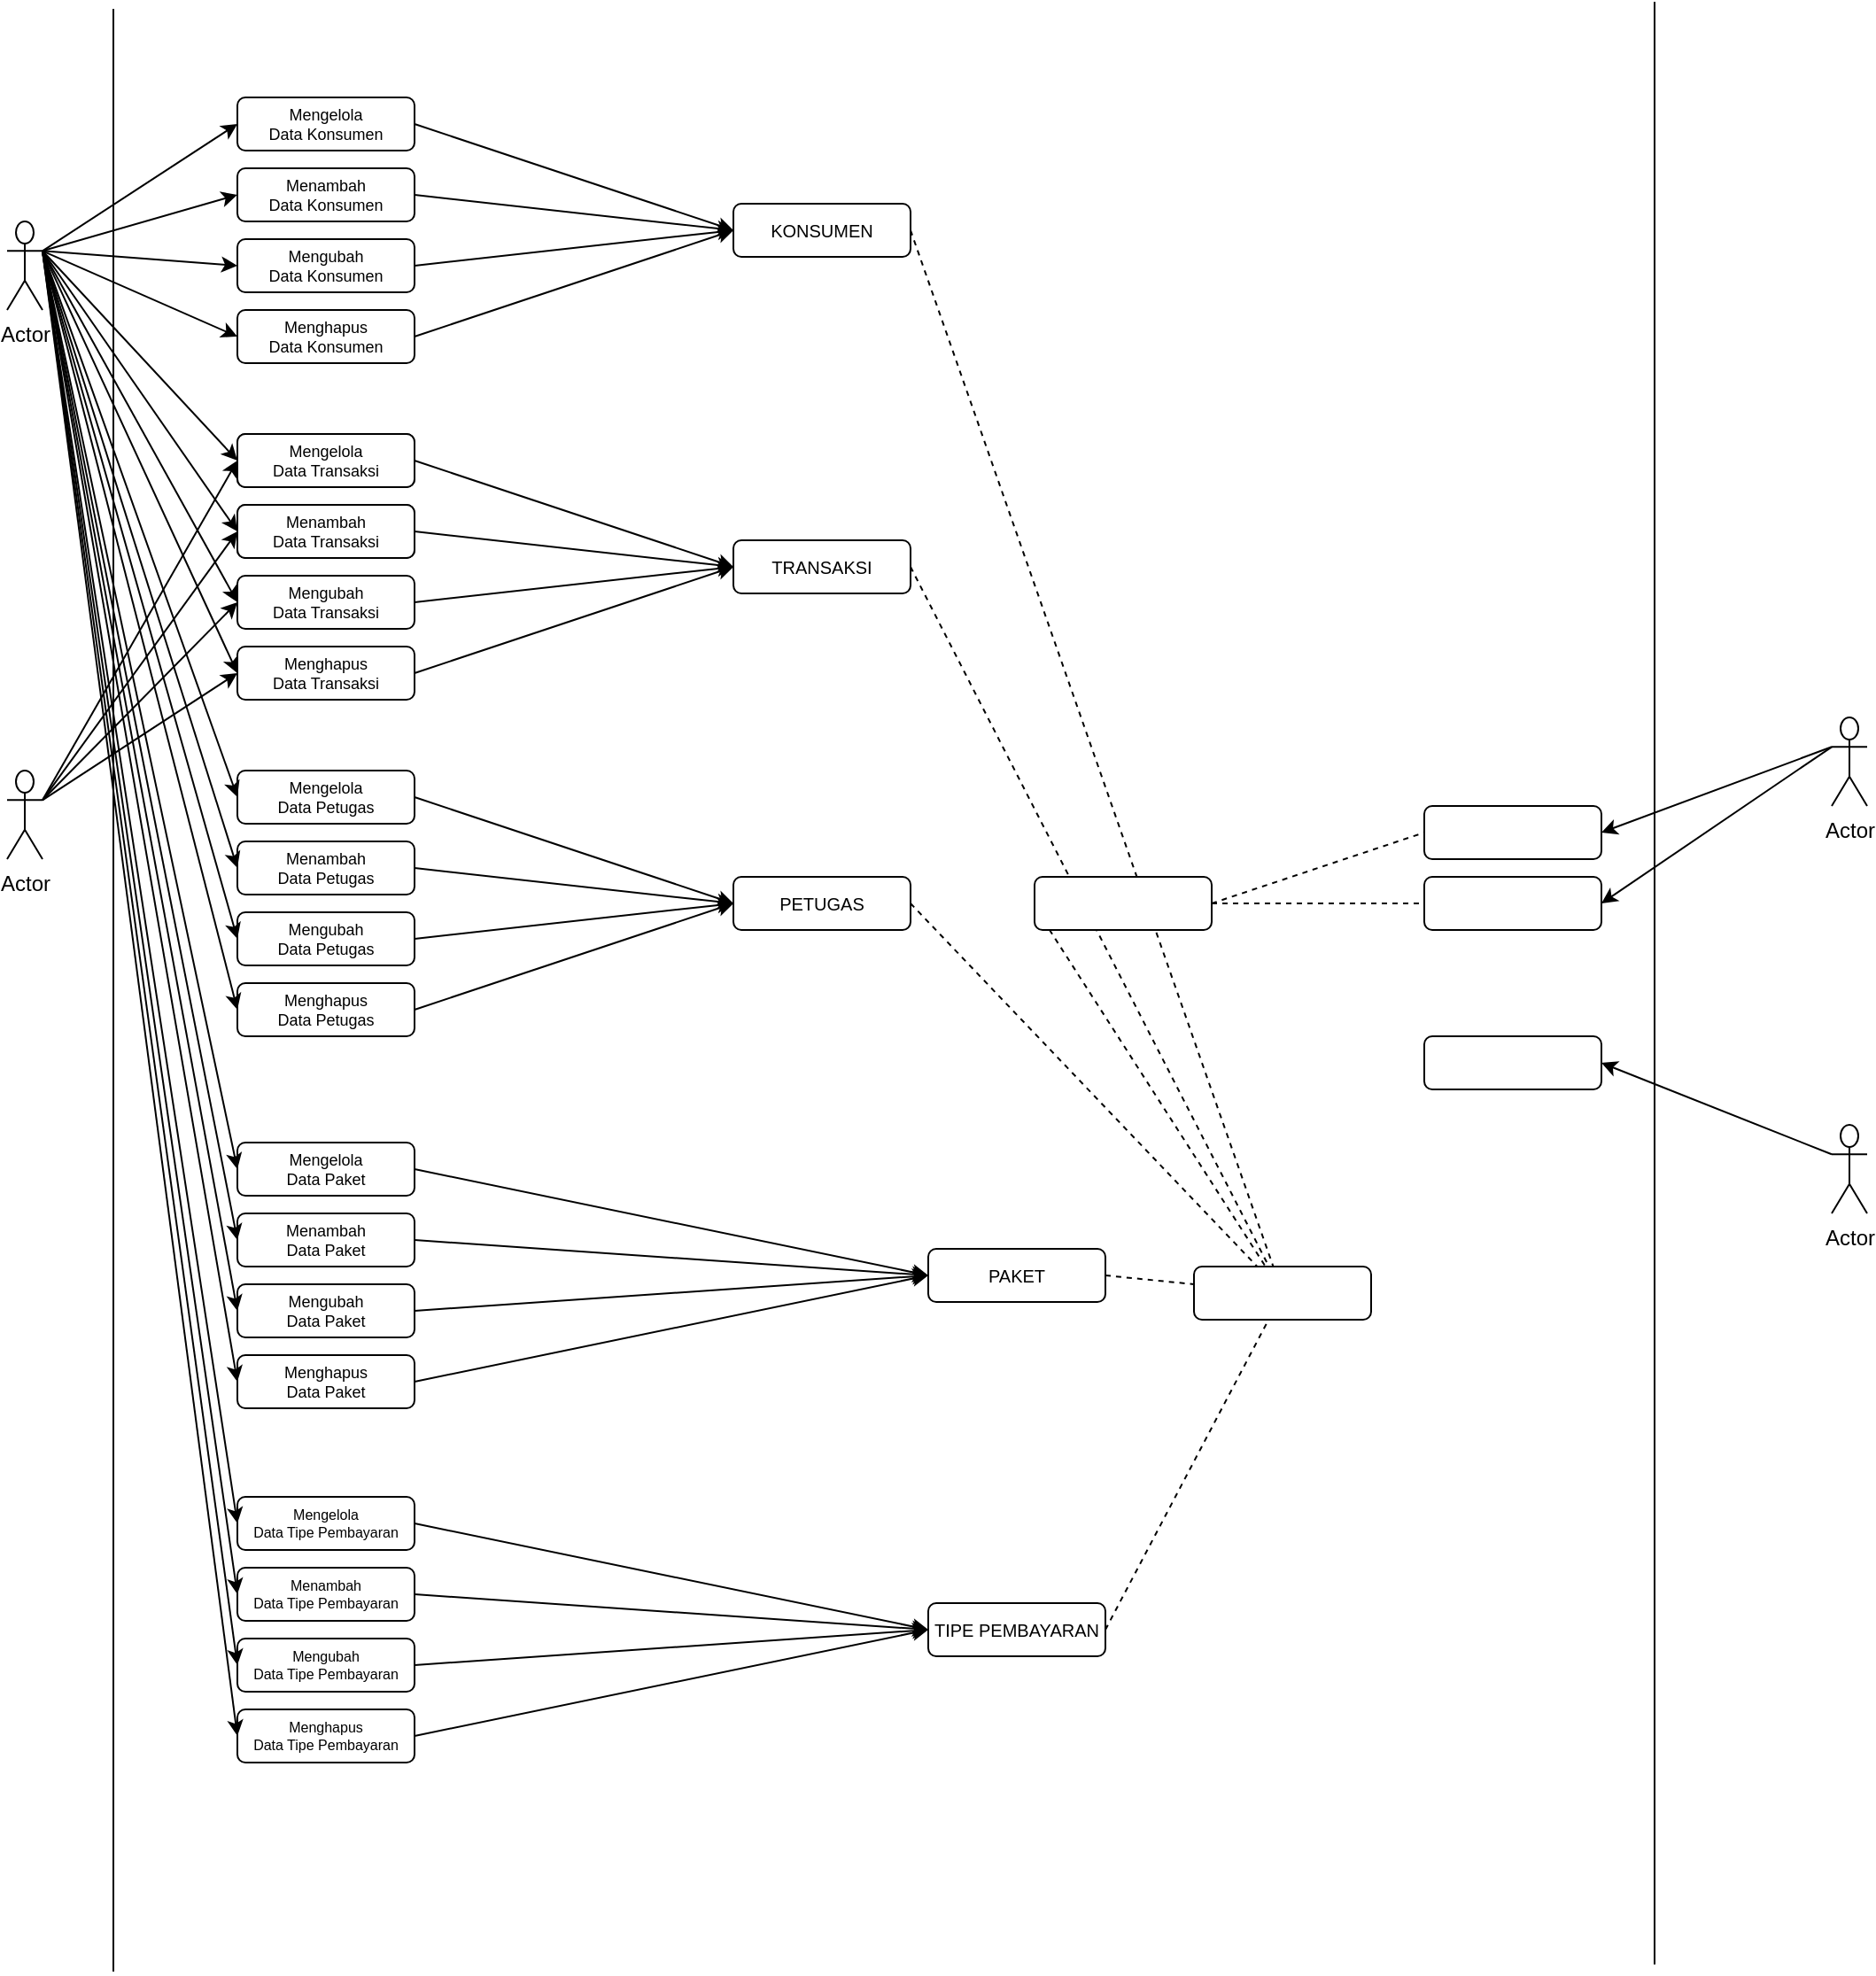 <mxfile version="21.0.4" type="github">
  <diagram name="Page-1" id="bHR2FnbiKH42XE7eoHGA">
    <mxGraphModel dx="692" dy="1674" grid="1" gridSize="10" guides="1" tooltips="1" connect="1" arrows="1" fold="1" page="1" pageScale="1" pageWidth="850" pageHeight="1100" math="0" shadow="0">
      <root>
        <mxCell id="0" />
        <mxCell id="1" parent="0" />
        <mxCell id="GZ-7p6NIEpDdpcSqMRWB-106" value="KONSUMEN" style="rounded=1;whiteSpace=wrap;html=1;fontSize=10;" vertex="1" parent="1">
          <mxGeometry x="470" y="110" width="100" height="30" as="geometry" />
        </mxCell>
        <mxCell id="GZ-7p6NIEpDdpcSqMRWB-2" value="Actor" style="shape=umlActor;verticalLabelPosition=bottom;verticalAlign=top;html=1;outlineConnect=0;" vertex="1" parent="1">
          <mxGeometry x="60" y="120" width="20" height="50" as="geometry" />
        </mxCell>
        <mxCell id="GZ-7p6NIEpDdpcSqMRWB-6" value="Actor" style="shape=umlActor;verticalLabelPosition=bottom;verticalAlign=top;html=1;outlineConnect=0;" vertex="1" parent="1">
          <mxGeometry x="60" y="430" width="20" height="50" as="geometry" />
        </mxCell>
        <mxCell id="GZ-7p6NIEpDdpcSqMRWB-12" value="" style="endArrow=none;html=1;rounded=0;" edge="1" parent="1">
          <mxGeometry width="50" height="50" relative="1" as="geometry">
            <mxPoint x="120" y="1108" as="sourcePoint" />
            <mxPoint x="120" as="targetPoint" />
          </mxGeometry>
        </mxCell>
        <mxCell id="GZ-7p6NIEpDdpcSqMRWB-14" value="&lt;div&gt;Mengelola &lt;br&gt;&lt;/div&gt;&lt;div&gt;Data Konsumen&lt;/div&gt;" style="rounded=1;whiteSpace=wrap;html=1;fontSize=9;" vertex="1" parent="1">
          <mxGeometry x="190" y="50" width="100" height="30" as="geometry" />
        </mxCell>
        <mxCell id="GZ-7p6NIEpDdpcSqMRWB-15" value="&lt;div style=&quot;font-size: 9px;&quot;&gt;Menambah&lt;/div&gt;&lt;div style=&quot;font-size: 9px;&quot;&gt;Data Konsumen&lt;br style=&quot;font-size: 9px;&quot;&gt;&lt;/div&gt;" style="rounded=1;whiteSpace=wrap;html=1;fontSize=9;" vertex="1" parent="1">
          <mxGeometry x="190" y="90" width="100" height="30" as="geometry" />
        </mxCell>
        <mxCell id="GZ-7p6NIEpDdpcSqMRWB-16" value="&lt;div&gt;Mengubah &lt;br&gt;&lt;/div&gt;&lt;div&gt;Data Konsumen&lt;/div&gt;" style="rounded=1;whiteSpace=wrap;html=1;fontSize=9;" vertex="1" parent="1">
          <mxGeometry x="190" y="130" width="100" height="30" as="geometry" />
        </mxCell>
        <mxCell id="GZ-7p6NIEpDdpcSqMRWB-17" value="&lt;div style=&quot;font-size: 9px;&quot;&gt;Menghapus&lt;/div&gt;&lt;div style=&quot;font-size: 9px;&quot;&gt;Data Konsumen&lt;br style=&quot;font-size: 9px;&quot;&gt;&lt;/div&gt;" style="rounded=1;whiteSpace=wrap;html=1;fontSize=9;" vertex="1" parent="1">
          <mxGeometry x="190" y="170" width="100" height="30" as="geometry" />
        </mxCell>
        <mxCell id="GZ-7p6NIEpDdpcSqMRWB-19" value="&lt;div style=&quot;font-size: 9px;&quot;&gt;Menghapus&lt;/div&gt;&lt;div style=&quot;font-size: 9px;&quot;&gt;Data Transaksi&lt;/div&gt;" style="rounded=1;whiteSpace=wrap;html=1;fontSize=9;" vertex="1" parent="1">
          <mxGeometry x="190" y="360" width="100" height="30" as="geometry" />
        </mxCell>
        <mxCell id="GZ-7p6NIEpDdpcSqMRWB-20" value="&lt;div style=&quot;font-size: 9px;&quot;&gt;Mengubah&lt;/div&gt;&lt;div style=&quot;font-size: 9px;&quot;&gt;Data Transaksi &lt;br&gt;&lt;/div&gt;" style="rounded=1;whiteSpace=wrap;html=1;fontSize=9;" vertex="1" parent="1">
          <mxGeometry x="190" y="320" width="100" height="30" as="geometry" />
        </mxCell>
        <mxCell id="GZ-7p6NIEpDdpcSqMRWB-21" value="&lt;div&gt;menambah&lt;/div&gt;&lt;div&gt;data transaksi&lt;/div&gt;" style="rounded=1;whiteSpace=wrap;html=1;" vertex="1" parent="1">
          <mxGeometry x="190" y="280" width="100" height="30" as="geometry" />
        </mxCell>
        <mxCell id="GZ-7p6NIEpDdpcSqMRWB-22" value="&lt;div&gt;Mengelola&lt;/div&gt;&lt;div&gt;data transaksi&lt;br&gt;&lt;/div&gt;" style="rounded=1;whiteSpace=wrap;html=1;" vertex="1" parent="1">
          <mxGeometry x="190" y="240" width="100" height="30" as="geometry" />
        </mxCell>
        <mxCell id="GZ-7p6NIEpDdpcSqMRWB-24" value="&lt;div style=&quot;font-size: 9px;&quot;&gt;Menambah&lt;/div&gt;&lt;div style=&quot;font-size: 9px;&quot;&gt;Data Petugas&lt;/div&gt;" style="rounded=1;whiteSpace=wrap;html=1;fontSize=9;" vertex="1" parent="1">
          <mxGeometry x="190" y="470" width="100" height="30" as="geometry" />
        </mxCell>
        <mxCell id="GZ-7p6NIEpDdpcSqMRWB-25" value="&lt;div style=&quot;font-size: 9px;&quot;&gt;Menghapus&lt;/div&gt;&lt;div style=&quot;font-size: 9px;&quot;&gt;Data Petugas&lt;/div&gt;" style="rounded=1;whiteSpace=wrap;html=1;fontSize=9;" vertex="1" parent="1">
          <mxGeometry x="190" y="550" width="100" height="30" as="geometry" />
        </mxCell>
        <mxCell id="GZ-7p6NIEpDdpcSqMRWB-26" value="&lt;div style=&quot;font-size: 9px;&quot;&gt;Mengubah&lt;/div&gt;&lt;div style=&quot;font-size: 9px;&quot;&gt;Data Petugas&lt;/div&gt;" style="rounded=1;whiteSpace=wrap;html=1;fontSize=9;" vertex="1" parent="1">
          <mxGeometry x="190" y="510" width="100" height="30" as="geometry" />
        </mxCell>
        <mxCell id="GZ-7p6NIEpDdpcSqMRWB-27" value="&lt;div style=&quot;font-size: 9px;&quot;&gt;Mengelola&lt;/div&gt;&lt;div style=&quot;font-size: 9px;&quot;&gt;Data Petugas&lt;br style=&quot;font-size: 9px;&quot;&gt;&lt;/div&gt;" style="rounded=1;whiteSpace=wrap;html=1;fontSize=9;" vertex="1" parent="1">
          <mxGeometry x="190" y="430" width="100" height="30" as="geometry" />
        </mxCell>
        <mxCell id="GZ-7p6NIEpDdpcSqMRWB-44" value="&lt;div style=&quot;font-size: 9px;&quot;&gt;Menghapus&lt;/div&gt;&lt;div style=&quot;font-size: 9px;&quot;&gt;Data Paket&lt;/div&gt;" style="rounded=1;whiteSpace=wrap;html=1;fontSize=9;" vertex="1" parent="1">
          <mxGeometry x="190" y="760" width="100" height="30" as="geometry" />
        </mxCell>
        <mxCell id="GZ-7p6NIEpDdpcSqMRWB-45" value="&lt;div style=&quot;font-size: 8px;&quot;&gt;Mengubah&lt;/div&gt;&lt;div style=&quot;font-size: 8px;&quot;&gt;Data Tipe Pembayaran&lt;/div&gt;" style="rounded=1;whiteSpace=wrap;html=1;fontSize=8;" vertex="1" parent="1">
          <mxGeometry x="190" y="920" width="100" height="30" as="geometry" />
        </mxCell>
        <mxCell id="GZ-7p6NIEpDdpcSqMRWB-46" value="&lt;div style=&quot;font-size: 9px;&quot;&gt;Menambah&lt;/div&gt;&lt;div style=&quot;font-size: 9px;&quot;&gt;Data Paket&lt;/div&gt;" style="rounded=1;whiteSpace=wrap;html=1;fontSize=9;" vertex="1" parent="1">
          <mxGeometry x="190" y="680" width="100" height="30" as="geometry" />
        </mxCell>
        <mxCell id="GZ-7p6NIEpDdpcSqMRWB-47" value="&lt;div style=&quot;font-size: 9px;&quot;&gt;Mengelola&lt;/div&gt;&lt;div style=&quot;font-size: 9px;&quot;&gt;Data Paket&lt;br style=&quot;font-size: 9px;&quot;&gt;&lt;/div&gt;" style="rounded=1;whiteSpace=wrap;html=1;fontSize=9;" vertex="1" parent="1">
          <mxGeometry x="190" y="640" width="100" height="30" as="geometry" />
        </mxCell>
        <mxCell id="GZ-7p6NIEpDdpcSqMRWB-48" value="&lt;div style=&quot;font-size: 8px;&quot;&gt;Menghapus&lt;/div&gt;&lt;div style=&quot;font-size: 8px;&quot;&gt;Data Tipe Pembayaran&lt;/div&gt;" style="rounded=1;whiteSpace=wrap;html=1;fontSize=8;" vertex="1" parent="1">
          <mxGeometry x="190" y="960" width="100" height="30" as="geometry" />
        </mxCell>
        <mxCell id="GZ-7p6NIEpDdpcSqMRWB-49" value="&lt;div style=&quot;font-size: 9px;&quot;&gt;Mengubah&lt;/div&gt;&lt;div style=&quot;font-size: 9px;&quot;&gt;Data Paket&lt;/div&gt;" style="rounded=1;whiteSpace=wrap;html=1;fontSize=9;" vertex="1" parent="1">
          <mxGeometry x="190" y="720" width="100" height="30" as="geometry" />
        </mxCell>
        <mxCell id="GZ-7p6NIEpDdpcSqMRWB-50" value="&lt;div style=&quot;font-size: 8px;&quot;&gt;Menambah&lt;/div&gt;&lt;div style=&quot;font-size: 8px;&quot;&gt;Data Tipe Pembayaran&lt;/div&gt;" style="rounded=1;whiteSpace=wrap;html=1;fontSize=8;" vertex="1" parent="1">
          <mxGeometry x="190" y="880" width="100" height="30" as="geometry" />
        </mxCell>
        <mxCell id="GZ-7p6NIEpDdpcSqMRWB-51" value="&lt;div style=&quot;font-size: 8px;&quot;&gt;Mengelola&lt;/div&gt;&lt;div style=&quot;font-size: 8px;&quot;&gt;Data Tipe Pembayaran&lt;br style=&quot;font-size: 8px;&quot;&gt;&lt;/div&gt;" style="rounded=1;whiteSpace=wrap;html=1;fontSize=8;" vertex="1" parent="1">
          <mxGeometry x="190" y="840" width="100" height="30" as="geometry" />
        </mxCell>
        <mxCell id="GZ-7p6NIEpDdpcSqMRWB-57" value="" style="endArrow=classic;html=1;rounded=0;exitX=1;exitY=0.333;exitDx=0;exitDy=0;exitPerimeter=0;entryX=0;entryY=0.5;entryDx=0;entryDy=0;" edge="1" parent="1" source="GZ-7p6NIEpDdpcSqMRWB-2" target="GZ-7p6NIEpDdpcSqMRWB-14">
          <mxGeometry width="50" height="50" relative="1" as="geometry">
            <mxPoint x="250" y="700" as="sourcePoint" />
            <mxPoint x="300" y="650" as="targetPoint" />
          </mxGeometry>
        </mxCell>
        <mxCell id="GZ-7p6NIEpDdpcSqMRWB-60" value="" style="endArrow=classic;html=1;rounded=0;exitX=1;exitY=0.333;exitDx=0;exitDy=0;exitPerimeter=0;entryX=0;entryY=0.5;entryDx=0;entryDy=0;" edge="1" parent="1" source="GZ-7p6NIEpDdpcSqMRWB-2" target="GZ-7p6NIEpDdpcSqMRWB-15">
          <mxGeometry width="50" height="50" relative="1" as="geometry">
            <mxPoint x="90" y="147" as="sourcePoint" />
            <mxPoint x="200" y="75" as="targetPoint" />
          </mxGeometry>
        </mxCell>
        <mxCell id="GZ-7p6NIEpDdpcSqMRWB-61" value="" style="endArrow=classic;html=1;rounded=0;exitX=1;exitY=0.333;exitDx=0;exitDy=0;exitPerimeter=0;entryX=0;entryY=0.5;entryDx=0;entryDy=0;" edge="1" parent="1" source="GZ-7p6NIEpDdpcSqMRWB-2" target="GZ-7p6NIEpDdpcSqMRWB-16">
          <mxGeometry width="50" height="50" relative="1" as="geometry">
            <mxPoint x="100" y="157" as="sourcePoint" />
            <mxPoint x="210" y="85" as="targetPoint" />
          </mxGeometry>
        </mxCell>
        <mxCell id="GZ-7p6NIEpDdpcSqMRWB-62" value="" style="endArrow=classic;html=1;rounded=0;exitX=1;exitY=0.333;exitDx=0;exitDy=0;exitPerimeter=0;entryX=0;entryY=0.5;entryDx=0;entryDy=0;" edge="1" parent="1" source="GZ-7p6NIEpDdpcSqMRWB-2" target="GZ-7p6NIEpDdpcSqMRWB-17">
          <mxGeometry width="50" height="50" relative="1" as="geometry">
            <mxPoint x="110" y="167" as="sourcePoint" />
            <mxPoint x="220" y="95" as="targetPoint" />
          </mxGeometry>
        </mxCell>
        <mxCell id="GZ-7p6NIEpDdpcSqMRWB-63" value="" style="endArrow=classic;html=1;rounded=0;exitX=1;exitY=0.333;exitDx=0;exitDy=0;exitPerimeter=0;entryX=0;entryY=0.5;entryDx=0;entryDy=0;" edge="1" parent="1" source="GZ-7p6NIEpDdpcSqMRWB-2" target="GZ-7p6NIEpDdpcSqMRWB-45">
          <mxGeometry width="50" height="50" relative="1" as="geometry">
            <mxPoint x="340" y="242" as="sourcePoint" />
            <mxPoint x="330" y="600" as="targetPoint" />
          </mxGeometry>
        </mxCell>
        <mxCell id="GZ-7p6NIEpDdpcSqMRWB-67" value="" style="endArrow=classic;html=1;rounded=0;exitX=1;exitY=0.333;exitDx=0;exitDy=0;exitPerimeter=0;entryX=0;entryY=0.5;entryDx=0;entryDy=0;" edge="1" parent="1" source="GZ-7p6NIEpDdpcSqMRWB-2" target="GZ-7p6NIEpDdpcSqMRWB-47">
          <mxGeometry width="50" height="50" relative="1" as="geometry">
            <mxPoint x="350" y="122" as="sourcePoint" />
            <mxPoint x="460" y="50" as="targetPoint" />
          </mxGeometry>
        </mxCell>
        <mxCell id="GZ-7p6NIEpDdpcSqMRWB-71" value="" style="endArrow=classic;html=1;rounded=0;exitX=1;exitY=0.333;exitDx=0;exitDy=0;exitPerimeter=0;entryX=0;entryY=0.5;entryDx=0;entryDy=0;" edge="1" parent="1" source="GZ-7p6NIEpDdpcSqMRWB-2" target="GZ-7p6NIEpDdpcSqMRWB-22">
          <mxGeometry width="50" height="50" relative="1" as="geometry">
            <mxPoint x="200" y="257" as="sourcePoint" />
            <mxPoint x="310" y="185" as="targetPoint" />
          </mxGeometry>
        </mxCell>
        <mxCell id="GZ-7p6NIEpDdpcSqMRWB-72" value="" style="endArrow=classic;html=1;rounded=0;exitX=1;exitY=0.333;exitDx=0;exitDy=0;exitPerimeter=0;entryX=0;entryY=0.5;entryDx=0;entryDy=0;" edge="1" parent="1" source="GZ-7p6NIEpDdpcSqMRWB-2" target="GZ-7p6NIEpDdpcSqMRWB-21">
          <mxGeometry width="50" height="50" relative="1" as="geometry">
            <mxPoint x="210" y="267" as="sourcePoint" />
            <mxPoint x="320" y="195" as="targetPoint" />
          </mxGeometry>
        </mxCell>
        <mxCell id="GZ-7p6NIEpDdpcSqMRWB-73" value="" style="endArrow=classic;html=1;rounded=0;exitX=1;exitY=0.333;exitDx=0;exitDy=0;exitPerimeter=0;entryX=0;entryY=0.5;entryDx=0;entryDy=0;" edge="1" parent="1" source="GZ-7p6NIEpDdpcSqMRWB-2" target="GZ-7p6NIEpDdpcSqMRWB-20">
          <mxGeometry width="50" height="50" relative="1" as="geometry">
            <mxPoint x="220" y="277" as="sourcePoint" />
            <mxPoint x="330" y="205" as="targetPoint" />
          </mxGeometry>
        </mxCell>
        <mxCell id="GZ-7p6NIEpDdpcSqMRWB-74" value="" style="endArrow=classic;html=1;rounded=0;exitX=1;exitY=0.333;exitDx=0;exitDy=0;exitPerimeter=0;entryX=0;entryY=0.5;entryDx=0;entryDy=0;" edge="1" parent="1" source="GZ-7p6NIEpDdpcSqMRWB-2" target="GZ-7p6NIEpDdpcSqMRWB-19">
          <mxGeometry width="50" height="50" relative="1" as="geometry">
            <mxPoint x="230" y="287" as="sourcePoint" />
            <mxPoint x="340" y="215" as="targetPoint" />
          </mxGeometry>
        </mxCell>
        <mxCell id="GZ-7p6NIEpDdpcSqMRWB-75" value="" style="endArrow=classic;html=1;rounded=0;exitX=1;exitY=0.333;exitDx=0;exitDy=0;exitPerimeter=0;entryX=0;entryY=0.5;entryDx=0;entryDy=0;" edge="1" parent="1" source="GZ-7p6NIEpDdpcSqMRWB-2" target="GZ-7p6NIEpDdpcSqMRWB-27">
          <mxGeometry width="50" height="50" relative="1" as="geometry">
            <mxPoint x="240" y="297" as="sourcePoint" />
            <mxPoint x="350" y="225" as="targetPoint" />
          </mxGeometry>
        </mxCell>
        <mxCell id="GZ-7p6NIEpDdpcSqMRWB-76" value="" style="endArrow=classic;html=1;rounded=0;exitX=1;exitY=0.333;exitDx=0;exitDy=0;exitPerimeter=0;entryX=0;entryY=0.5;entryDx=0;entryDy=0;" edge="1" parent="1" source="GZ-7p6NIEpDdpcSqMRWB-2" target="GZ-7p6NIEpDdpcSqMRWB-24">
          <mxGeometry width="50" height="50" relative="1" as="geometry">
            <mxPoint x="250" y="307" as="sourcePoint" />
            <mxPoint x="360" y="235" as="targetPoint" />
          </mxGeometry>
        </mxCell>
        <mxCell id="GZ-7p6NIEpDdpcSqMRWB-77" value="" style="endArrow=classic;html=1;rounded=0;exitX=1;exitY=0.333;exitDx=0;exitDy=0;exitPerimeter=0;entryX=0;entryY=0.5;entryDx=0;entryDy=0;" edge="1" parent="1" source="GZ-7p6NIEpDdpcSqMRWB-2" target="GZ-7p6NIEpDdpcSqMRWB-26">
          <mxGeometry width="50" height="50" relative="1" as="geometry">
            <mxPoint x="260" y="317" as="sourcePoint" />
            <mxPoint x="370" y="245" as="targetPoint" />
          </mxGeometry>
        </mxCell>
        <mxCell id="GZ-7p6NIEpDdpcSqMRWB-78" value="" style="endArrow=classic;html=1;rounded=0;entryX=0;entryY=0.5;entryDx=0;entryDy=0;exitX=1;exitY=0.333;exitDx=0;exitDy=0;exitPerimeter=0;" edge="1" parent="1" source="GZ-7p6NIEpDdpcSqMRWB-2" target="GZ-7p6NIEpDdpcSqMRWB-25">
          <mxGeometry width="50" height="50" relative="1" as="geometry">
            <mxPoint x="370" y="400" as="sourcePoint" />
            <mxPoint x="380" y="255" as="targetPoint" />
          </mxGeometry>
        </mxCell>
        <mxCell id="GZ-7p6NIEpDdpcSqMRWB-87" value="" style="endArrow=classic;html=1;rounded=0;exitX=1;exitY=0.333;exitDx=0;exitDy=0;exitPerimeter=0;entryX=0;entryY=0.5;entryDx=0;entryDy=0;" edge="1" parent="1" source="GZ-7p6NIEpDdpcSqMRWB-2" target="GZ-7p6NIEpDdpcSqMRWB-46">
          <mxGeometry width="50" height="50" relative="1" as="geometry">
            <mxPoint x="490" y="391" as="sourcePoint" />
            <mxPoint x="600" y="319" as="targetPoint" />
          </mxGeometry>
        </mxCell>
        <mxCell id="GZ-7p6NIEpDdpcSqMRWB-88" value="" style="endArrow=classic;html=1;rounded=0;exitX=1;exitY=0.333;exitDx=0;exitDy=0;exitPerimeter=0;entryX=0;entryY=0.5;entryDx=0;entryDy=0;" edge="1" parent="1" source="GZ-7p6NIEpDdpcSqMRWB-2" target="GZ-7p6NIEpDdpcSqMRWB-49">
          <mxGeometry width="50" height="50" relative="1" as="geometry">
            <mxPoint x="480" y="381" as="sourcePoint" />
            <mxPoint x="590" y="309" as="targetPoint" />
          </mxGeometry>
        </mxCell>
        <mxCell id="GZ-7p6NIEpDdpcSqMRWB-89" value="" style="endArrow=classic;html=1;rounded=0;exitX=1;exitY=0.333;exitDx=0;exitDy=0;exitPerimeter=0;entryX=0;entryY=0.5;entryDx=0;entryDy=0;" edge="1" parent="1" source="GZ-7p6NIEpDdpcSqMRWB-2" target="GZ-7p6NIEpDdpcSqMRWB-44">
          <mxGeometry width="50" height="50" relative="1" as="geometry">
            <mxPoint x="470" y="371" as="sourcePoint" />
            <mxPoint x="580" y="299" as="targetPoint" />
          </mxGeometry>
        </mxCell>
        <mxCell id="GZ-7p6NIEpDdpcSqMRWB-90" value="" style="endArrow=classic;html=1;rounded=0;exitX=1;exitY=0.333;exitDx=0;exitDy=0;exitPerimeter=0;entryX=0;entryY=0.5;entryDx=0;entryDy=0;" edge="1" parent="1" source="GZ-7p6NIEpDdpcSqMRWB-2" target="GZ-7p6NIEpDdpcSqMRWB-51">
          <mxGeometry width="50" height="50" relative="1" as="geometry">
            <mxPoint x="460" y="361" as="sourcePoint" />
            <mxPoint x="570" y="289" as="targetPoint" />
          </mxGeometry>
        </mxCell>
        <mxCell id="GZ-7p6NIEpDdpcSqMRWB-91" value="" style="endArrow=classic;html=1;rounded=0;exitX=1;exitY=0.333;exitDx=0;exitDy=0;exitPerimeter=0;entryX=0;entryY=0.5;entryDx=0;entryDy=0;" edge="1" parent="1" source="GZ-7p6NIEpDdpcSqMRWB-2" target="GZ-7p6NIEpDdpcSqMRWB-50">
          <mxGeometry width="50" height="50" relative="1" as="geometry">
            <mxPoint x="450" y="351" as="sourcePoint" />
            <mxPoint x="560" y="279" as="targetPoint" />
          </mxGeometry>
        </mxCell>
        <mxCell id="GZ-7p6NIEpDdpcSqMRWB-92" value="" style="endArrow=classic;html=1;rounded=0;exitX=1;exitY=0.333;exitDx=0;exitDy=0;exitPerimeter=0;entryX=0;entryY=0.5;entryDx=0;entryDy=0;" edge="1" parent="1" source="GZ-7p6NIEpDdpcSqMRWB-2" target="GZ-7p6NIEpDdpcSqMRWB-48">
          <mxGeometry width="50" height="50" relative="1" as="geometry">
            <mxPoint x="440" y="341" as="sourcePoint" />
            <mxPoint x="490" y="600" as="targetPoint" />
          </mxGeometry>
        </mxCell>
        <mxCell id="GZ-7p6NIEpDdpcSqMRWB-101" value="" style="endArrow=classic;html=1;rounded=0;exitX=1;exitY=0.333;exitDx=0;exitDy=0;exitPerimeter=0;entryX=0;entryY=0.5;entryDx=0;entryDy=0;" edge="1" parent="1" source="GZ-7p6NIEpDdpcSqMRWB-6" target="GZ-7p6NIEpDdpcSqMRWB-22">
          <mxGeometry width="50" height="50" relative="1" as="geometry">
            <mxPoint x="420" y="321" as="sourcePoint" />
            <mxPoint x="530" y="249" as="targetPoint" />
          </mxGeometry>
        </mxCell>
        <mxCell id="GZ-7p6NIEpDdpcSqMRWB-102" value="" style="endArrow=classic;html=1;rounded=0;exitX=1;exitY=0.333;exitDx=0;exitDy=0;exitPerimeter=0;entryX=0;entryY=0.5;entryDx=0;entryDy=0;" edge="1" parent="1" source="GZ-7p6NIEpDdpcSqMRWB-6" target="GZ-7p6NIEpDdpcSqMRWB-21">
          <mxGeometry width="50" height="50" relative="1" as="geometry">
            <mxPoint x="430" y="331" as="sourcePoint" />
            <mxPoint x="540" y="259" as="targetPoint" />
          </mxGeometry>
        </mxCell>
        <mxCell id="GZ-7p6NIEpDdpcSqMRWB-103" value="" style="endArrow=classic;html=1;rounded=0;exitX=1;exitY=0.333;exitDx=0;exitDy=0;exitPerimeter=0;entryX=0;entryY=0.5;entryDx=0;entryDy=0;" edge="1" parent="1" source="GZ-7p6NIEpDdpcSqMRWB-6" target="GZ-7p6NIEpDdpcSqMRWB-20">
          <mxGeometry width="50" height="50" relative="1" as="geometry">
            <mxPoint x="440" y="341" as="sourcePoint" />
            <mxPoint x="550" y="269" as="targetPoint" />
          </mxGeometry>
        </mxCell>
        <mxCell id="GZ-7p6NIEpDdpcSqMRWB-104" value="" style="endArrow=classic;html=1;rounded=0;exitX=1;exitY=0.333;exitDx=0;exitDy=0;exitPerimeter=0;entryX=0;entryY=0.5;entryDx=0;entryDy=0;" edge="1" parent="1" source="GZ-7p6NIEpDdpcSqMRWB-6" target="GZ-7p6NIEpDdpcSqMRWB-19">
          <mxGeometry width="50" height="50" relative="1" as="geometry">
            <mxPoint x="450" y="351" as="sourcePoint" />
            <mxPoint x="560" y="279" as="targetPoint" />
          </mxGeometry>
        </mxCell>
        <mxCell id="GZ-7p6NIEpDdpcSqMRWB-107" value="PETUGAS" style="rounded=1;whiteSpace=wrap;html=1;fontSize=10;" vertex="1" parent="1">
          <mxGeometry x="470" y="490" width="100" height="30" as="geometry" />
        </mxCell>
        <mxCell id="GZ-7p6NIEpDdpcSqMRWB-108" value="TRANSAKSI" style="rounded=1;whiteSpace=wrap;html=1;fontSize=10;" vertex="1" parent="1">
          <mxGeometry x="470" y="300" width="100" height="30" as="geometry" />
        </mxCell>
        <mxCell id="GZ-7p6NIEpDdpcSqMRWB-109" value="PAKET" style="rounded=1;whiteSpace=wrap;html=1;fontSize=10;" vertex="1" parent="1">
          <mxGeometry x="580" y="700" width="100" height="30" as="geometry" />
        </mxCell>
        <mxCell id="GZ-7p6NIEpDdpcSqMRWB-110" value="TIPE PEMBAYARAN" style="rounded=1;whiteSpace=wrap;html=1;fontSize=10;" vertex="1" parent="1">
          <mxGeometry x="580" y="900" width="100" height="30" as="geometry" />
        </mxCell>
        <mxCell id="GZ-7p6NIEpDdpcSqMRWB-112" value="" style="rounded=1;whiteSpace=wrap;html=1;" vertex="1" parent="1">
          <mxGeometry x="730" y="710" width="100" height="30" as="geometry" />
        </mxCell>
        <mxCell id="GZ-7p6NIEpDdpcSqMRWB-113" value="" style="rounded=1;whiteSpace=wrap;html=1;" vertex="1" parent="1">
          <mxGeometry x="860" y="450" width="100" height="30" as="geometry" />
        </mxCell>
        <mxCell id="GZ-7p6NIEpDdpcSqMRWB-114" value="" style="rounded=1;whiteSpace=wrap;html=1;" vertex="1" parent="1">
          <mxGeometry x="860" y="490" width="100" height="30" as="geometry" />
        </mxCell>
        <mxCell id="GZ-7p6NIEpDdpcSqMRWB-115" value="" style="rounded=1;whiteSpace=wrap;html=1;" vertex="1" parent="1">
          <mxGeometry x="860" y="580" width="100" height="30" as="geometry" />
        </mxCell>
        <mxCell id="GZ-7p6NIEpDdpcSqMRWB-116" value="" style="endArrow=none;html=1;rounded=0;" edge="1" parent="1">
          <mxGeometry width="50" height="50" relative="1" as="geometry">
            <mxPoint x="990" y="1104" as="sourcePoint" />
            <mxPoint x="990" y="-4" as="targetPoint" />
          </mxGeometry>
        </mxCell>
        <mxCell id="GZ-7p6NIEpDdpcSqMRWB-117" value="Actor" style="shape=umlActor;verticalLabelPosition=bottom;verticalAlign=top;html=1;outlineConnect=0;" vertex="1" parent="1">
          <mxGeometry x="1090" y="400" width="20" height="50" as="geometry" />
        </mxCell>
        <mxCell id="GZ-7p6NIEpDdpcSqMRWB-118" value="Actor" style="shape=umlActor;verticalLabelPosition=bottom;verticalAlign=top;html=1;outlineConnect=0;" vertex="1" parent="1">
          <mxGeometry x="1090" y="630" width="20" height="50" as="geometry" />
        </mxCell>
        <mxCell id="GZ-7p6NIEpDdpcSqMRWB-119" value="" style="endArrow=classic;html=1;rounded=0;exitX=0;exitY=0.333;exitDx=0;exitDy=0;exitPerimeter=0;entryX=1;entryY=0.5;entryDx=0;entryDy=0;" edge="1" parent="1" source="GZ-7p6NIEpDdpcSqMRWB-117" target="GZ-7p6NIEpDdpcSqMRWB-113">
          <mxGeometry width="50" height="50" relative="1" as="geometry">
            <mxPoint x="920" y="690" as="sourcePoint" />
            <mxPoint x="970" y="640" as="targetPoint" />
          </mxGeometry>
        </mxCell>
        <mxCell id="GZ-7p6NIEpDdpcSqMRWB-121" value="" style="endArrow=classic;html=1;rounded=0;exitX=0;exitY=0.333;exitDx=0;exitDy=0;exitPerimeter=0;entryX=1;entryY=0.5;entryDx=0;entryDy=0;" edge="1" parent="1" source="GZ-7p6NIEpDdpcSqMRWB-117" target="GZ-7p6NIEpDdpcSqMRWB-114">
          <mxGeometry width="50" height="50" relative="1" as="geometry">
            <mxPoint x="930" y="700" as="sourcePoint" />
            <mxPoint x="980" y="650" as="targetPoint" />
          </mxGeometry>
        </mxCell>
        <mxCell id="GZ-7p6NIEpDdpcSqMRWB-122" value="" style="endArrow=classic;html=1;rounded=0;exitX=0;exitY=0.333;exitDx=0;exitDy=0;exitPerimeter=0;entryX=1;entryY=0.5;entryDx=0;entryDy=0;" edge="1" parent="1" source="GZ-7p6NIEpDdpcSqMRWB-118" target="GZ-7p6NIEpDdpcSqMRWB-115">
          <mxGeometry width="50" height="50" relative="1" as="geometry">
            <mxPoint x="940" y="710" as="sourcePoint" />
            <mxPoint x="990" y="660" as="targetPoint" />
          </mxGeometry>
        </mxCell>
        <mxCell id="GZ-7p6NIEpDdpcSqMRWB-123" value="" style="endArrow=classic;html=1;rounded=0;exitX=1;exitY=0.5;exitDx=0;exitDy=0;entryX=0;entryY=0.5;entryDx=0;entryDy=0;" edge="1" parent="1" source="GZ-7p6NIEpDdpcSqMRWB-14" target="GZ-7p6NIEpDdpcSqMRWB-106">
          <mxGeometry width="50" height="50" relative="1" as="geometry">
            <mxPoint x="340" y="330" as="sourcePoint" />
            <mxPoint x="390" y="280" as="targetPoint" />
          </mxGeometry>
        </mxCell>
        <mxCell id="GZ-7p6NIEpDdpcSqMRWB-125" value="" style="endArrow=classic;html=1;rounded=0;exitX=1;exitY=0.5;exitDx=0;exitDy=0;entryX=0;entryY=0.5;entryDx=0;entryDy=0;" edge="1" parent="1" source="GZ-7p6NIEpDdpcSqMRWB-15" target="GZ-7p6NIEpDdpcSqMRWB-106">
          <mxGeometry width="50" height="50" relative="1" as="geometry">
            <mxPoint x="350" y="340" as="sourcePoint" />
            <mxPoint x="400" y="290" as="targetPoint" />
          </mxGeometry>
        </mxCell>
        <mxCell id="GZ-7p6NIEpDdpcSqMRWB-126" value="" style="endArrow=classic;html=1;rounded=0;exitX=1;exitY=0.5;exitDx=0;exitDy=0;entryX=0;entryY=0.5;entryDx=0;entryDy=0;" edge="1" parent="1" source="GZ-7p6NIEpDdpcSqMRWB-16" target="GZ-7p6NIEpDdpcSqMRWB-106">
          <mxGeometry width="50" height="50" relative="1" as="geometry">
            <mxPoint x="360" y="350" as="sourcePoint" />
            <mxPoint x="410" y="300" as="targetPoint" />
          </mxGeometry>
        </mxCell>
        <mxCell id="GZ-7p6NIEpDdpcSqMRWB-127" value="" style="endArrow=classic;html=1;rounded=0;exitX=1;exitY=0.5;exitDx=0;exitDy=0;entryX=0;entryY=0.5;entryDx=0;entryDy=0;" edge="1" parent="1" source="GZ-7p6NIEpDdpcSqMRWB-17" target="GZ-7p6NIEpDdpcSqMRWB-106">
          <mxGeometry width="50" height="50" relative="1" as="geometry">
            <mxPoint x="370" y="360" as="sourcePoint" />
            <mxPoint x="420" y="310" as="targetPoint" />
          </mxGeometry>
        </mxCell>
        <mxCell id="GZ-7p6NIEpDdpcSqMRWB-128" value="" style="endArrow=classic;html=1;rounded=0;exitX=1;exitY=0.5;exitDx=0;exitDy=0;entryX=0;entryY=0.5;entryDx=0;entryDy=0;" edge="1" parent="1" source="GZ-7p6NIEpDdpcSqMRWB-22" target="GZ-7p6NIEpDdpcSqMRWB-108">
          <mxGeometry width="50" height="50" relative="1" as="geometry">
            <mxPoint x="380" y="370" as="sourcePoint" />
            <mxPoint x="430" y="320" as="targetPoint" />
          </mxGeometry>
        </mxCell>
        <mxCell id="GZ-7p6NIEpDdpcSqMRWB-129" value="" style="endArrow=classic;html=1;rounded=0;exitX=1;exitY=0.5;exitDx=0;exitDy=0;entryX=0;entryY=0.5;entryDx=0;entryDy=0;" edge="1" parent="1" source="GZ-7p6NIEpDdpcSqMRWB-21" target="GZ-7p6NIEpDdpcSqMRWB-108">
          <mxGeometry width="50" height="50" relative="1" as="geometry">
            <mxPoint x="390" y="380" as="sourcePoint" />
            <mxPoint x="440" y="330" as="targetPoint" />
          </mxGeometry>
        </mxCell>
        <mxCell id="GZ-7p6NIEpDdpcSqMRWB-130" value="" style="endArrow=classic;html=1;rounded=0;exitX=1;exitY=0.5;exitDx=0;exitDy=0;entryX=0;entryY=0.5;entryDx=0;entryDy=0;" edge="1" parent="1" source="GZ-7p6NIEpDdpcSqMRWB-20" target="GZ-7p6NIEpDdpcSqMRWB-108">
          <mxGeometry width="50" height="50" relative="1" as="geometry">
            <mxPoint x="400" y="390" as="sourcePoint" />
            <mxPoint x="450" y="340" as="targetPoint" />
          </mxGeometry>
        </mxCell>
        <mxCell id="GZ-7p6NIEpDdpcSqMRWB-131" value="" style="endArrow=classic;html=1;rounded=0;exitX=1;exitY=0.5;exitDx=0;exitDy=0;entryX=0;entryY=0.5;entryDx=0;entryDy=0;" edge="1" parent="1" source="GZ-7p6NIEpDdpcSqMRWB-19" target="GZ-7p6NIEpDdpcSqMRWB-108">
          <mxGeometry width="50" height="50" relative="1" as="geometry">
            <mxPoint x="410" y="400" as="sourcePoint" />
            <mxPoint x="460" y="350" as="targetPoint" />
          </mxGeometry>
        </mxCell>
        <mxCell id="GZ-7p6NIEpDdpcSqMRWB-132" value="" style="endArrow=classic;html=1;rounded=0;exitX=1;exitY=0.5;exitDx=0;exitDy=0;entryX=0;entryY=0.5;entryDx=0;entryDy=0;" edge="1" parent="1" source="GZ-7p6NIEpDdpcSqMRWB-27" target="GZ-7p6NIEpDdpcSqMRWB-107">
          <mxGeometry width="50" height="50" relative="1" as="geometry">
            <mxPoint x="420" y="410" as="sourcePoint" />
            <mxPoint x="470" y="360" as="targetPoint" />
          </mxGeometry>
        </mxCell>
        <mxCell id="GZ-7p6NIEpDdpcSqMRWB-133" value="" style="endArrow=classic;html=1;rounded=0;exitX=1;exitY=0.5;exitDx=0;exitDy=0;entryX=0;entryY=0.5;entryDx=0;entryDy=0;" edge="1" parent="1" source="GZ-7p6NIEpDdpcSqMRWB-24" target="GZ-7p6NIEpDdpcSqMRWB-107">
          <mxGeometry width="50" height="50" relative="1" as="geometry">
            <mxPoint x="430" y="420" as="sourcePoint" />
            <mxPoint x="480" y="370" as="targetPoint" />
          </mxGeometry>
        </mxCell>
        <mxCell id="GZ-7p6NIEpDdpcSqMRWB-134" value="" style="endArrow=classic;html=1;rounded=0;exitX=1;exitY=0.5;exitDx=0;exitDy=0;entryX=0;entryY=0.5;entryDx=0;entryDy=0;" edge="1" parent="1" source="GZ-7p6NIEpDdpcSqMRWB-26" target="GZ-7p6NIEpDdpcSqMRWB-107">
          <mxGeometry width="50" height="50" relative="1" as="geometry">
            <mxPoint x="440" y="430" as="sourcePoint" />
            <mxPoint x="490" y="380" as="targetPoint" />
          </mxGeometry>
        </mxCell>
        <mxCell id="GZ-7p6NIEpDdpcSqMRWB-135" value="" style="endArrow=classic;html=1;rounded=0;exitX=1;exitY=0.5;exitDx=0;exitDy=0;entryX=0;entryY=0.5;entryDx=0;entryDy=0;" edge="1" parent="1" source="GZ-7p6NIEpDdpcSqMRWB-25" target="GZ-7p6NIEpDdpcSqMRWB-107">
          <mxGeometry width="50" height="50" relative="1" as="geometry">
            <mxPoint x="450" y="440" as="sourcePoint" />
            <mxPoint x="500" y="390" as="targetPoint" />
          </mxGeometry>
        </mxCell>
        <mxCell id="GZ-7p6NIEpDdpcSqMRWB-136" value="" style="endArrow=classic;html=1;rounded=0;exitX=1;exitY=0.5;exitDx=0;exitDy=0;entryX=0;entryY=0.5;entryDx=0;entryDy=0;" edge="1" parent="1" source="GZ-7p6NIEpDdpcSqMRWB-47" target="GZ-7p6NIEpDdpcSqMRWB-109">
          <mxGeometry width="50" height="50" relative="1" as="geometry">
            <mxPoint x="460" y="450" as="sourcePoint" />
            <mxPoint x="510" y="400" as="targetPoint" />
          </mxGeometry>
        </mxCell>
        <mxCell id="GZ-7p6NIEpDdpcSqMRWB-137" value="" style="endArrow=classic;html=1;rounded=0;exitX=1;exitY=0.5;exitDx=0;exitDy=0;entryX=0;entryY=0.5;entryDx=0;entryDy=0;" edge="1" parent="1" source="GZ-7p6NIEpDdpcSqMRWB-46" target="GZ-7p6NIEpDdpcSqMRWB-109">
          <mxGeometry width="50" height="50" relative="1" as="geometry">
            <mxPoint x="470" y="460" as="sourcePoint" />
            <mxPoint x="520" y="410" as="targetPoint" />
          </mxGeometry>
        </mxCell>
        <mxCell id="GZ-7p6NIEpDdpcSqMRWB-138" value="" style="endArrow=classic;html=1;rounded=0;exitX=1;exitY=0.5;exitDx=0;exitDy=0;entryX=0;entryY=0.5;entryDx=0;entryDy=0;" edge="1" parent="1" source="GZ-7p6NIEpDdpcSqMRWB-49" target="GZ-7p6NIEpDdpcSqMRWB-109">
          <mxGeometry width="50" height="50" relative="1" as="geometry">
            <mxPoint x="480" y="470" as="sourcePoint" />
            <mxPoint x="530" y="420" as="targetPoint" />
          </mxGeometry>
        </mxCell>
        <mxCell id="GZ-7p6NIEpDdpcSqMRWB-139" value="" style="endArrow=classic;html=1;rounded=0;exitX=1;exitY=0.5;exitDx=0;exitDy=0;entryX=0;entryY=0.5;entryDx=0;entryDy=0;" edge="1" parent="1" source="GZ-7p6NIEpDdpcSqMRWB-44" target="GZ-7p6NIEpDdpcSqMRWB-109">
          <mxGeometry width="50" height="50" relative="1" as="geometry">
            <mxPoint x="490" y="480" as="sourcePoint" />
            <mxPoint x="540" y="430" as="targetPoint" />
          </mxGeometry>
        </mxCell>
        <mxCell id="GZ-7p6NIEpDdpcSqMRWB-140" value="" style="endArrow=classic;html=1;rounded=0;exitX=1;exitY=0.5;exitDx=0;exitDy=0;entryX=0;entryY=0.5;entryDx=0;entryDy=0;" edge="1" parent="1" source="GZ-7p6NIEpDdpcSqMRWB-51" target="GZ-7p6NIEpDdpcSqMRWB-110">
          <mxGeometry width="50" height="50" relative="1" as="geometry">
            <mxPoint x="470" y="1000" as="sourcePoint" />
            <mxPoint x="520" y="950" as="targetPoint" />
          </mxGeometry>
        </mxCell>
        <mxCell id="GZ-7p6NIEpDdpcSqMRWB-141" value="" style="endArrow=classic;html=1;rounded=0;exitX=1;exitY=0.5;exitDx=0;exitDy=0;entryX=0;entryY=0.5;entryDx=0;entryDy=0;" edge="1" parent="1" source="GZ-7p6NIEpDdpcSqMRWB-50" target="GZ-7p6NIEpDdpcSqMRWB-110">
          <mxGeometry width="50" height="50" relative="1" as="geometry">
            <mxPoint x="480" y="1010" as="sourcePoint" />
            <mxPoint x="530" y="960" as="targetPoint" />
          </mxGeometry>
        </mxCell>
        <mxCell id="GZ-7p6NIEpDdpcSqMRWB-142" value="" style="endArrow=classic;html=1;rounded=0;exitX=1;exitY=0.5;exitDx=0;exitDy=0;entryX=0;entryY=0.5;entryDx=0;entryDy=0;" edge="1" parent="1" source="GZ-7p6NIEpDdpcSqMRWB-45" target="GZ-7p6NIEpDdpcSqMRWB-110">
          <mxGeometry width="50" height="50" relative="1" as="geometry">
            <mxPoint x="490" y="1020" as="sourcePoint" />
            <mxPoint x="540" y="970" as="targetPoint" />
          </mxGeometry>
        </mxCell>
        <mxCell id="GZ-7p6NIEpDdpcSqMRWB-143" value="" style="endArrow=classic;html=1;rounded=0;exitX=1;exitY=0.5;exitDx=0;exitDy=0;entryX=0;entryY=0.5;entryDx=0;entryDy=0;" edge="1" parent="1" source="GZ-7p6NIEpDdpcSqMRWB-48" target="GZ-7p6NIEpDdpcSqMRWB-110">
          <mxGeometry width="50" height="50" relative="1" as="geometry">
            <mxPoint x="500" y="1030" as="sourcePoint" />
            <mxPoint x="550" y="980" as="targetPoint" />
          </mxGeometry>
        </mxCell>
        <mxCell id="GZ-7p6NIEpDdpcSqMRWB-144" value="" style="endArrow=none;dashed=1;html=1;rounded=0;exitX=1;exitY=0.5;exitDx=0;exitDy=0;" edge="1" parent="1" source="GZ-7p6NIEpDdpcSqMRWB-107" target="GZ-7p6NIEpDdpcSqMRWB-112">
          <mxGeometry width="50" height="50" relative="1" as="geometry">
            <mxPoint x="670" y="840" as="sourcePoint" />
            <mxPoint x="720" y="790" as="targetPoint" />
          </mxGeometry>
        </mxCell>
        <mxCell id="GZ-7p6NIEpDdpcSqMRWB-145" value="" style="endArrow=none;dashed=1;html=1;rounded=0;exitX=0.084;exitY=0.995;exitDx=0;exitDy=0;exitPerimeter=0;" edge="1" parent="1" source="GZ-7p6NIEpDdpcSqMRWB-111" target="GZ-7p6NIEpDdpcSqMRWB-112">
          <mxGeometry width="50" height="50" relative="1" as="geometry">
            <mxPoint x="680" y="850" as="sourcePoint" />
            <mxPoint x="730" y="800" as="targetPoint" />
          </mxGeometry>
        </mxCell>
        <mxCell id="GZ-7p6NIEpDdpcSqMRWB-146" value="" style="endArrow=none;dashed=1;html=1;rounded=0;exitX=1;exitY=0.5;exitDx=0;exitDy=0;" edge="1" parent="1" source="GZ-7p6NIEpDdpcSqMRWB-106" target="GZ-7p6NIEpDdpcSqMRWB-112">
          <mxGeometry width="50" height="50" relative="1" as="geometry">
            <mxPoint x="640" y="165" as="sourcePoint" />
            <mxPoint x="690" y="115" as="targetPoint" />
          </mxGeometry>
        </mxCell>
        <mxCell id="GZ-7p6NIEpDdpcSqMRWB-147" value="" style="endArrow=none;dashed=1;html=1;rounded=0;exitX=1;exitY=0.5;exitDx=0;exitDy=0;" edge="1" parent="1" source="GZ-7p6NIEpDdpcSqMRWB-108" target="GZ-7p6NIEpDdpcSqMRWB-112">
          <mxGeometry width="50" height="50" relative="1" as="geometry">
            <mxPoint x="650" y="175" as="sourcePoint" />
            <mxPoint x="700" y="125" as="targetPoint" />
          </mxGeometry>
        </mxCell>
        <mxCell id="GZ-7p6NIEpDdpcSqMRWB-148" value="" style="endArrow=none;dashed=1;html=1;rounded=0;exitX=1;exitY=0.5;exitDx=0;exitDy=0;" edge="1" parent="1" source="GZ-7p6NIEpDdpcSqMRWB-109" target="GZ-7p6NIEpDdpcSqMRWB-112">
          <mxGeometry width="50" height="50" relative="1" as="geometry">
            <mxPoint x="710" y="880" as="sourcePoint" />
            <mxPoint x="760" y="830" as="targetPoint" />
          </mxGeometry>
        </mxCell>
        <mxCell id="GZ-7p6NIEpDdpcSqMRWB-149" value="" style="endArrow=none;dashed=1;html=1;rounded=0;exitX=1;exitY=0.5;exitDx=0;exitDy=0;" edge="1" parent="1" source="GZ-7p6NIEpDdpcSqMRWB-110" target="GZ-7p6NIEpDdpcSqMRWB-112">
          <mxGeometry width="50" height="50" relative="1" as="geometry">
            <mxPoint x="720" y="890" as="sourcePoint" />
            <mxPoint x="770" y="840" as="targetPoint" />
          </mxGeometry>
        </mxCell>
        <mxCell id="GZ-7p6NIEpDdpcSqMRWB-150" value="" style="endArrow=none;dashed=1;html=1;rounded=0;exitX=1;exitY=0.5;exitDx=0;exitDy=0;entryX=0;entryY=0.5;entryDx=0;entryDy=0;" edge="1" parent="1" source="GZ-7p6NIEpDdpcSqMRWB-111" target="GZ-7p6NIEpDdpcSqMRWB-113">
          <mxGeometry width="50" height="50" relative="1" as="geometry">
            <mxPoint x="810" y="630" as="sourcePoint" />
            <mxPoint x="860" y="580" as="targetPoint" />
          </mxGeometry>
        </mxCell>
        <mxCell id="GZ-7p6NIEpDdpcSqMRWB-151" value="" style="endArrow=none;dashed=1;html=1;rounded=0;exitX=1;exitY=0.5;exitDx=0;exitDy=0;entryX=0;entryY=0.5;entryDx=0;entryDy=0;" edge="1" parent="1" source="GZ-7p6NIEpDdpcSqMRWB-111" target="GZ-7p6NIEpDdpcSqMRWB-114">
          <mxGeometry width="50" height="50" relative="1" as="geometry">
            <mxPoint x="820" y="640" as="sourcePoint" />
            <mxPoint x="870" y="590" as="targetPoint" />
          </mxGeometry>
        </mxCell>
        <mxCell id="GZ-7p6NIEpDdpcSqMRWB-154" value="&lt;div style=&quot;font-size: 9px;&quot;&gt;Mengelola&lt;/div&gt;&lt;div style=&quot;font-size: 9px;&quot;&gt;Data Transaksi&lt;br style=&quot;font-size: 9px;&quot;&gt;&lt;/div&gt;" style="rounded=1;whiteSpace=wrap;html=1;fontSize=9;" vertex="1" parent="1">
          <mxGeometry x="190" y="240" width="100" height="30" as="geometry" />
        </mxCell>
        <mxCell id="GZ-7p6NIEpDdpcSqMRWB-155" value="&lt;div style=&quot;font-size: 9px;&quot;&gt;Menambah&lt;/div&gt;&lt;div style=&quot;font-size: 9px;&quot;&gt;Data Transaksi&lt;/div&gt;" style="rounded=1;whiteSpace=wrap;html=1;fontSize=9;" vertex="1" parent="1">
          <mxGeometry x="190" y="280" width="100" height="30" as="geometry" />
        </mxCell>
        <mxCell id="GZ-7p6NIEpDdpcSqMRWB-111" value="" style="rounded=1;whiteSpace=wrap;html=1;shadow=0;" vertex="1" parent="1">
          <mxGeometry x="640" y="490" width="100" height="30" as="geometry" />
        </mxCell>
      </root>
    </mxGraphModel>
  </diagram>
</mxfile>
